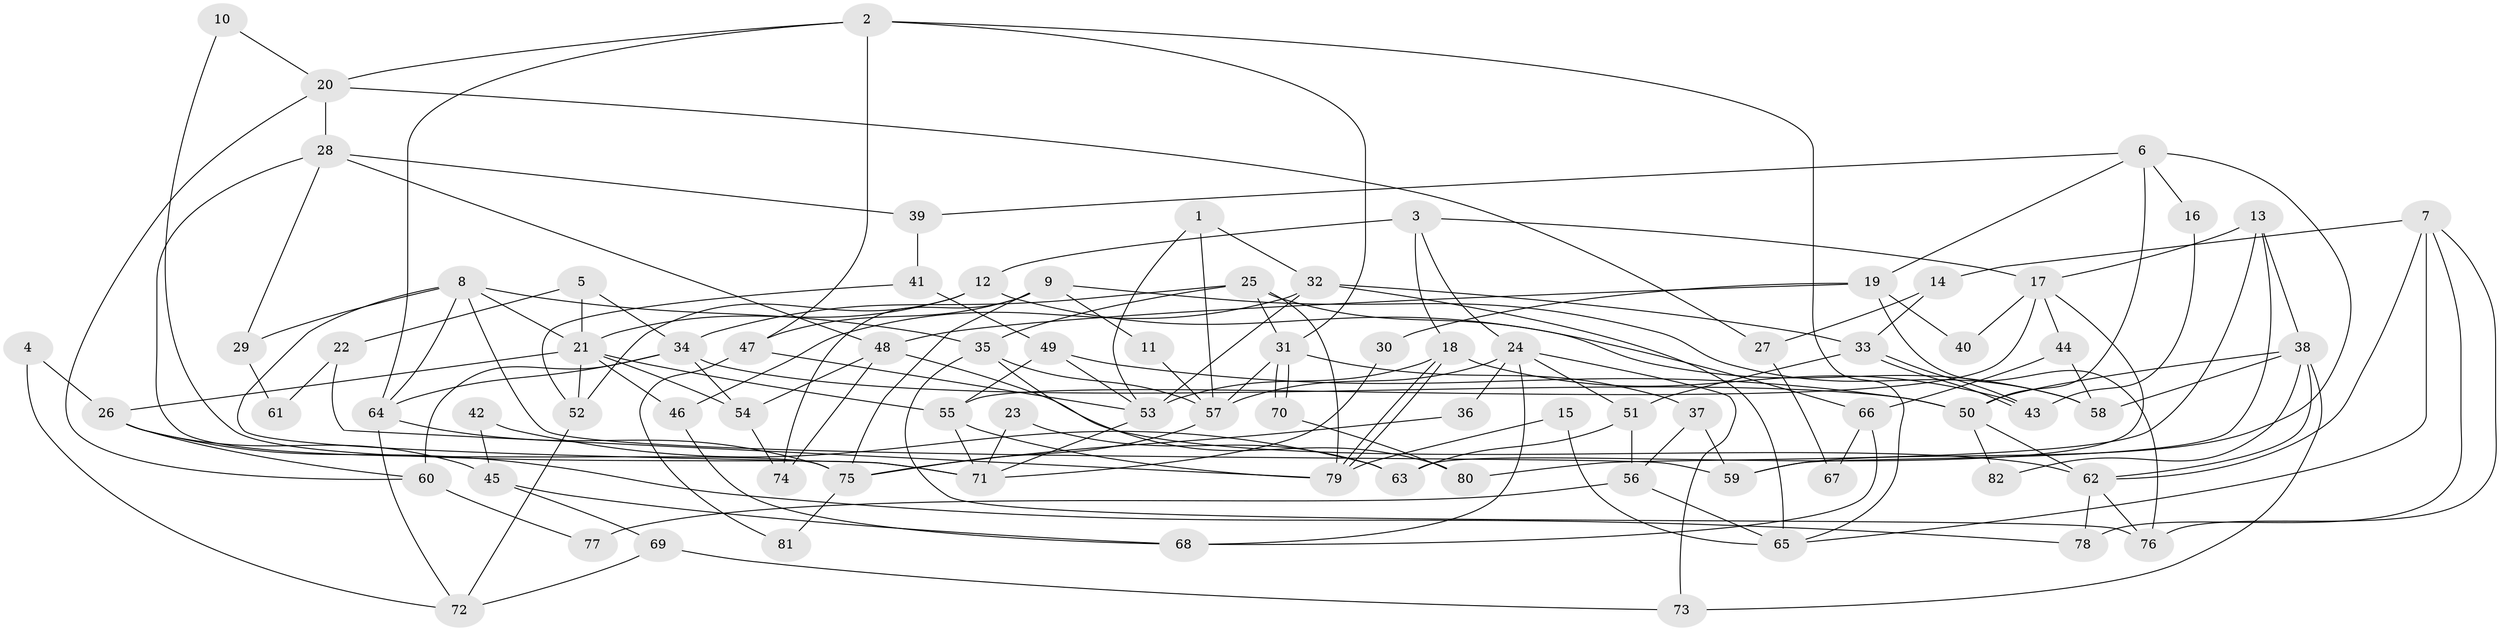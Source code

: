 // coarse degree distribution, {7: 0.19607843137254902, 5: 0.21568627450980393, 4: 0.13725490196078433, 2: 0.1568627450980392, 6: 0.13725490196078433, 10: 0.0196078431372549, 8: 0.0392156862745098, 3: 0.09803921568627451}
// Generated by graph-tools (version 1.1) at 2025/52/02/27/25 19:52:07]
// undirected, 82 vertices, 164 edges
graph export_dot {
graph [start="1"]
  node [color=gray90,style=filled];
  1;
  2;
  3;
  4;
  5;
  6;
  7;
  8;
  9;
  10;
  11;
  12;
  13;
  14;
  15;
  16;
  17;
  18;
  19;
  20;
  21;
  22;
  23;
  24;
  25;
  26;
  27;
  28;
  29;
  30;
  31;
  32;
  33;
  34;
  35;
  36;
  37;
  38;
  39;
  40;
  41;
  42;
  43;
  44;
  45;
  46;
  47;
  48;
  49;
  50;
  51;
  52;
  53;
  54;
  55;
  56;
  57;
  58;
  59;
  60;
  61;
  62;
  63;
  64;
  65;
  66;
  67;
  68;
  69;
  70;
  71;
  72;
  73;
  74;
  75;
  76;
  77;
  78;
  79;
  80;
  81;
  82;
  1 -- 53;
  1 -- 32;
  1 -- 57;
  2 -- 64;
  2 -- 31;
  2 -- 20;
  2 -- 47;
  2 -- 65;
  3 -- 18;
  3 -- 24;
  3 -- 12;
  3 -- 17;
  4 -- 26;
  4 -- 72;
  5 -- 34;
  5 -- 21;
  5 -- 22;
  6 -- 19;
  6 -- 50;
  6 -- 16;
  6 -- 39;
  6 -- 59;
  7 -- 65;
  7 -- 62;
  7 -- 14;
  7 -- 76;
  7 -- 78;
  8 -- 35;
  8 -- 21;
  8 -- 29;
  8 -- 59;
  8 -- 64;
  8 -- 71;
  9 -- 47;
  9 -- 58;
  9 -- 11;
  9 -- 74;
  9 -- 75;
  10 -- 71;
  10 -- 20;
  11 -- 57;
  12 -- 58;
  12 -- 21;
  12 -- 52;
  13 -- 59;
  13 -- 17;
  13 -- 38;
  13 -- 80;
  14 -- 33;
  14 -- 27;
  15 -- 65;
  15 -- 79;
  16 -- 43;
  17 -- 55;
  17 -- 40;
  17 -- 44;
  17 -- 63;
  18 -- 53;
  18 -- 79;
  18 -- 79;
  18 -- 43;
  19 -- 76;
  19 -- 48;
  19 -- 30;
  19 -- 40;
  20 -- 28;
  20 -- 27;
  20 -- 60;
  21 -- 26;
  21 -- 46;
  21 -- 52;
  21 -- 54;
  21 -- 55;
  22 -- 79;
  22 -- 61;
  23 -- 71;
  23 -- 63;
  24 -- 68;
  24 -- 57;
  24 -- 36;
  24 -- 51;
  24 -- 73;
  25 -- 31;
  25 -- 34;
  25 -- 35;
  25 -- 66;
  25 -- 79;
  26 -- 78;
  26 -- 60;
  26 -- 45;
  27 -- 67;
  28 -- 75;
  28 -- 39;
  28 -- 29;
  28 -- 48;
  29 -- 61;
  30 -- 71;
  31 -- 57;
  31 -- 70;
  31 -- 70;
  31 -- 37;
  32 -- 53;
  32 -- 33;
  32 -- 46;
  32 -- 65;
  33 -- 43;
  33 -- 43;
  33 -- 51;
  34 -- 64;
  34 -- 54;
  34 -- 50;
  34 -- 60;
  35 -- 76;
  35 -- 57;
  35 -- 80;
  36 -- 75;
  37 -- 59;
  37 -- 56;
  38 -- 62;
  38 -- 50;
  38 -- 58;
  38 -- 73;
  38 -- 82;
  39 -- 41;
  41 -- 49;
  41 -- 52;
  42 -- 45;
  42 -- 63;
  44 -- 66;
  44 -- 58;
  45 -- 69;
  45 -- 68;
  46 -- 68;
  47 -- 53;
  47 -- 81;
  48 -- 74;
  48 -- 54;
  48 -- 62;
  49 -- 55;
  49 -- 50;
  49 -- 53;
  50 -- 62;
  50 -- 82;
  51 -- 56;
  51 -- 63;
  52 -- 72;
  53 -- 71;
  54 -- 74;
  55 -- 79;
  55 -- 71;
  56 -- 65;
  56 -- 77;
  57 -- 75;
  60 -- 77;
  62 -- 76;
  62 -- 78;
  64 -- 75;
  64 -- 72;
  66 -- 68;
  66 -- 67;
  69 -- 73;
  69 -- 72;
  70 -- 80;
  75 -- 81;
}

